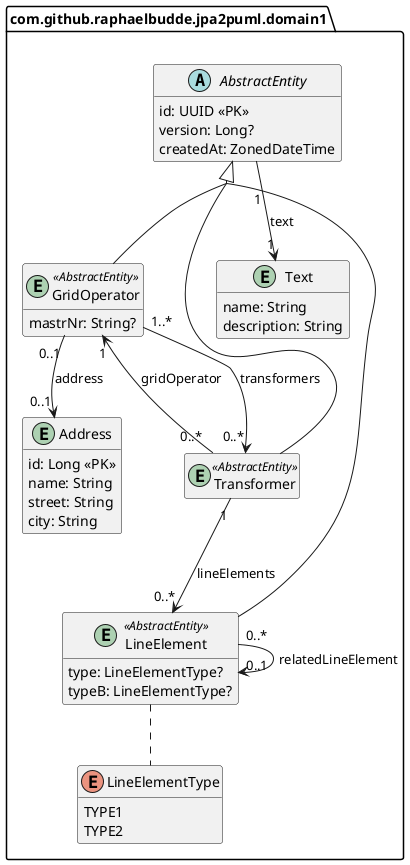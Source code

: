 @startuml
!pragma useIntermediatePackages false
hide methods
hide empty fields
skinparam groupInheritance 2

abstract com.github.raphaelbudde.jpa2puml.domain1.AbstractEntity {
  id: UUID <<PK>>
  version: Long?
  createdAt: ZonedDateTime
}

entity com.github.raphaelbudde.jpa2puml.domain1.Address {
  id: Long <<PK>>
  name: String
  street: String
  city: String
}

entity com.github.raphaelbudde.jpa2puml.domain1.GridOperator <<AbstractEntity>> {
  mastrNr: String?
}

entity com.github.raphaelbudde.jpa2puml.domain1.LineElement <<AbstractEntity>> {
  type: LineElementType?
  typeB: LineElementType?
}

entity com.github.raphaelbudde.jpa2puml.domain1.Text {
  name: String
  description: String
}

entity com.github.raphaelbudde.jpa2puml.domain1.Transformer <<AbstractEntity>> {

}

enum com.github.raphaelbudde.jpa2puml.domain1.LineElementType {
  TYPE1
  TYPE2
}

com.github.raphaelbudde.jpa2puml.domain1.AbstractEntity "1" --> "1" com.github.raphaelbudde.jpa2puml.domain1.Text : text
com.github.raphaelbudde.jpa2puml.domain1.GridOperator "0..1" --> "0..1" com.github.raphaelbudde.jpa2puml.domain1.Address : address
com.github.raphaelbudde.jpa2puml.domain1.GridOperator "1..*" --> "0..*" com.github.raphaelbudde.jpa2puml.domain1.Transformer : transformers
com.github.raphaelbudde.jpa2puml.domain1.GridOperator -up-|> com.github.raphaelbudde.jpa2puml.domain1.AbstractEntity
com.github.raphaelbudde.jpa2puml.domain1.LineElement "0..*" --> "0..1" com.github.raphaelbudde.jpa2puml.domain1.LineElement : relatedLineElement
com.github.raphaelbudde.jpa2puml.domain1.LineElement -up-|> com.github.raphaelbudde.jpa2puml.domain1.AbstractEntity
com.github.raphaelbudde.jpa2puml.domain1.LineElement .. com.github.raphaelbudde.jpa2puml.domain1.LineElementType
com.github.raphaelbudde.jpa2puml.domain1.Transformer "0..*" --> "1" com.github.raphaelbudde.jpa2puml.domain1.GridOperator : gridOperator
com.github.raphaelbudde.jpa2puml.domain1.Transformer "1" --> "0..*" com.github.raphaelbudde.jpa2puml.domain1.LineElement : lineElements
com.github.raphaelbudde.jpa2puml.domain1.Transformer -up-|> com.github.raphaelbudde.jpa2puml.domain1.AbstractEntity

@enduml
